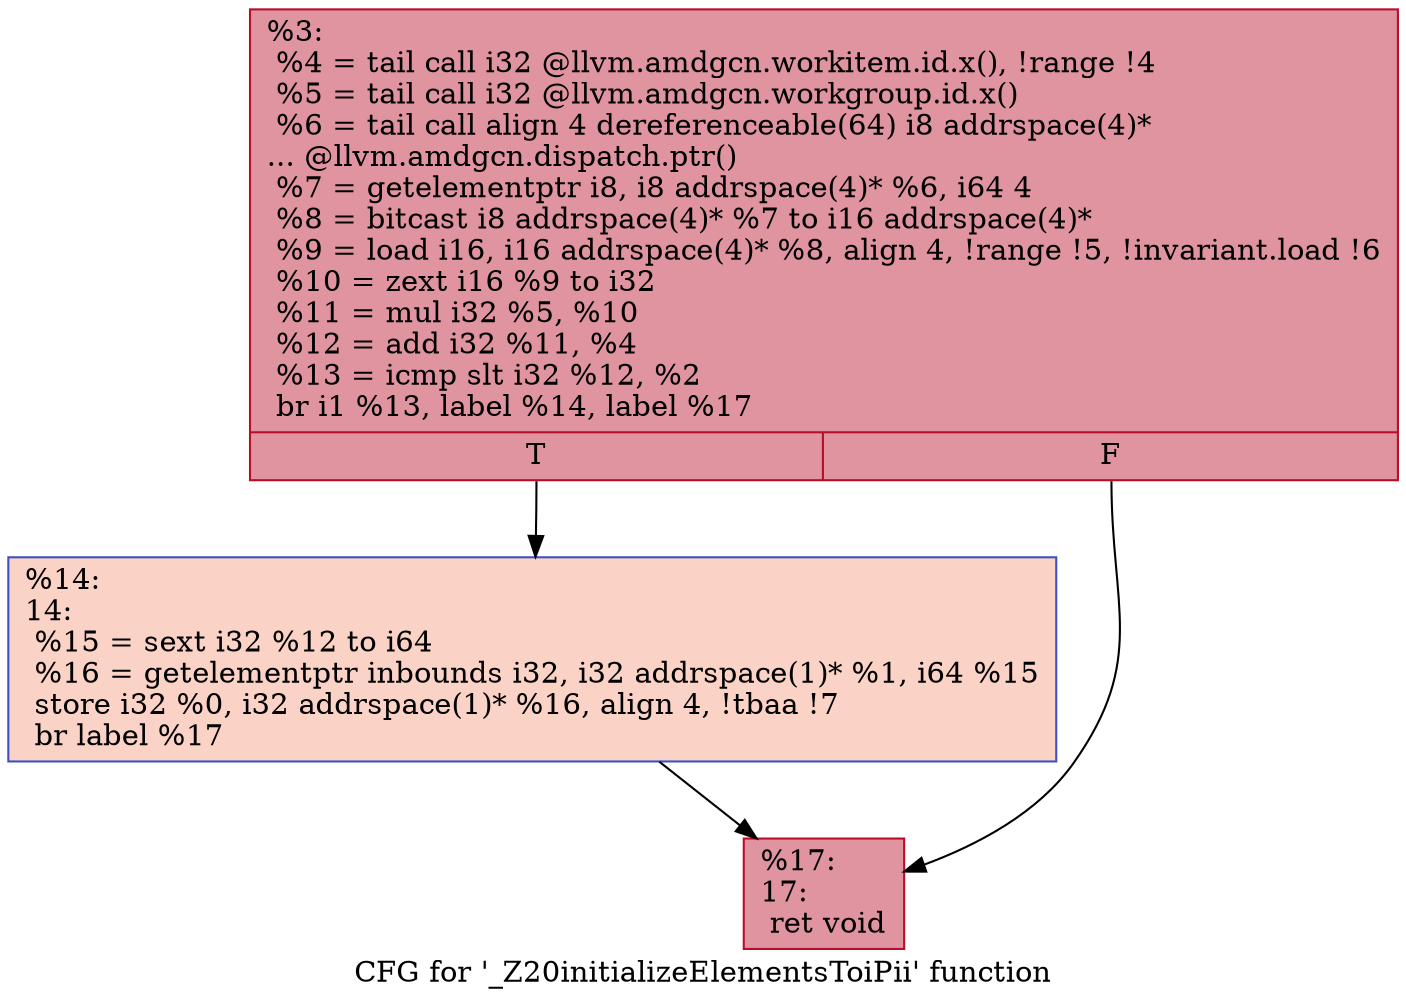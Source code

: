 digraph "CFG for '_Z20initializeElementsToiPii' function" {
	label="CFG for '_Z20initializeElementsToiPii' function";

	Node0x4ed9f30 [shape=record,color="#b70d28ff", style=filled, fillcolor="#b70d2870",label="{%3:\l  %4 = tail call i32 @llvm.amdgcn.workitem.id.x(), !range !4\l  %5 = tail call i32 @llvm.amdgcn.workgroup.id.x()\l  %6 = tail call align 4 dereferenceable(64) i8 addrspace(4)*\l... @llvm.amdgcn.dispatch.ptr()\l  %7 = getelementptr i8, i8 addrspace(4)* %6, i64 4\l  %8 = bitcast i8 addrspace(4)* %7 to i16 addrspace(4)*\l  %9 = load i16, i16 addrspace(4)* %8, align 4, !range !5, !invariant.load !6\l  %10 = zext i16 %9 to i32\l  %11 = mul i32 %5, %10\l  %12 = add i32 %11, %4\l  %13 = icmp slt i32 %12, %2\l  br i1 %13, label %14, label %17\l|{<s0>T|<s1>F}}"];
	Node0x4ed9f30:s0 -> Node0x4edac90;
	Node0x4ed9f30:s1 -> Node0x4edbe90;
	Node0x4edac90 [shape=record,color="#3d50c3ff", style=filled, fillcolor="#f59c7d70",label="{%14:\l14:                                               \l  %15 = sext i32 %12 to i64\l  %16 = getelementptr inbounds i32, i32 addrspace(1)* %1, i64 %15\l  store i32 %0, i32 addrspace(1)* %16, align 4, !tbaa !7\l  br label %17\l}"];
	Node0x4edac90 -> Node0x4edbe90;
	Node0x4edbe90 [shape=record,color="#b70d28ff", style=filled, fillcolor="#b70d2870",label="{%17:\l17:                                               \l  ret void\l}"];
}
